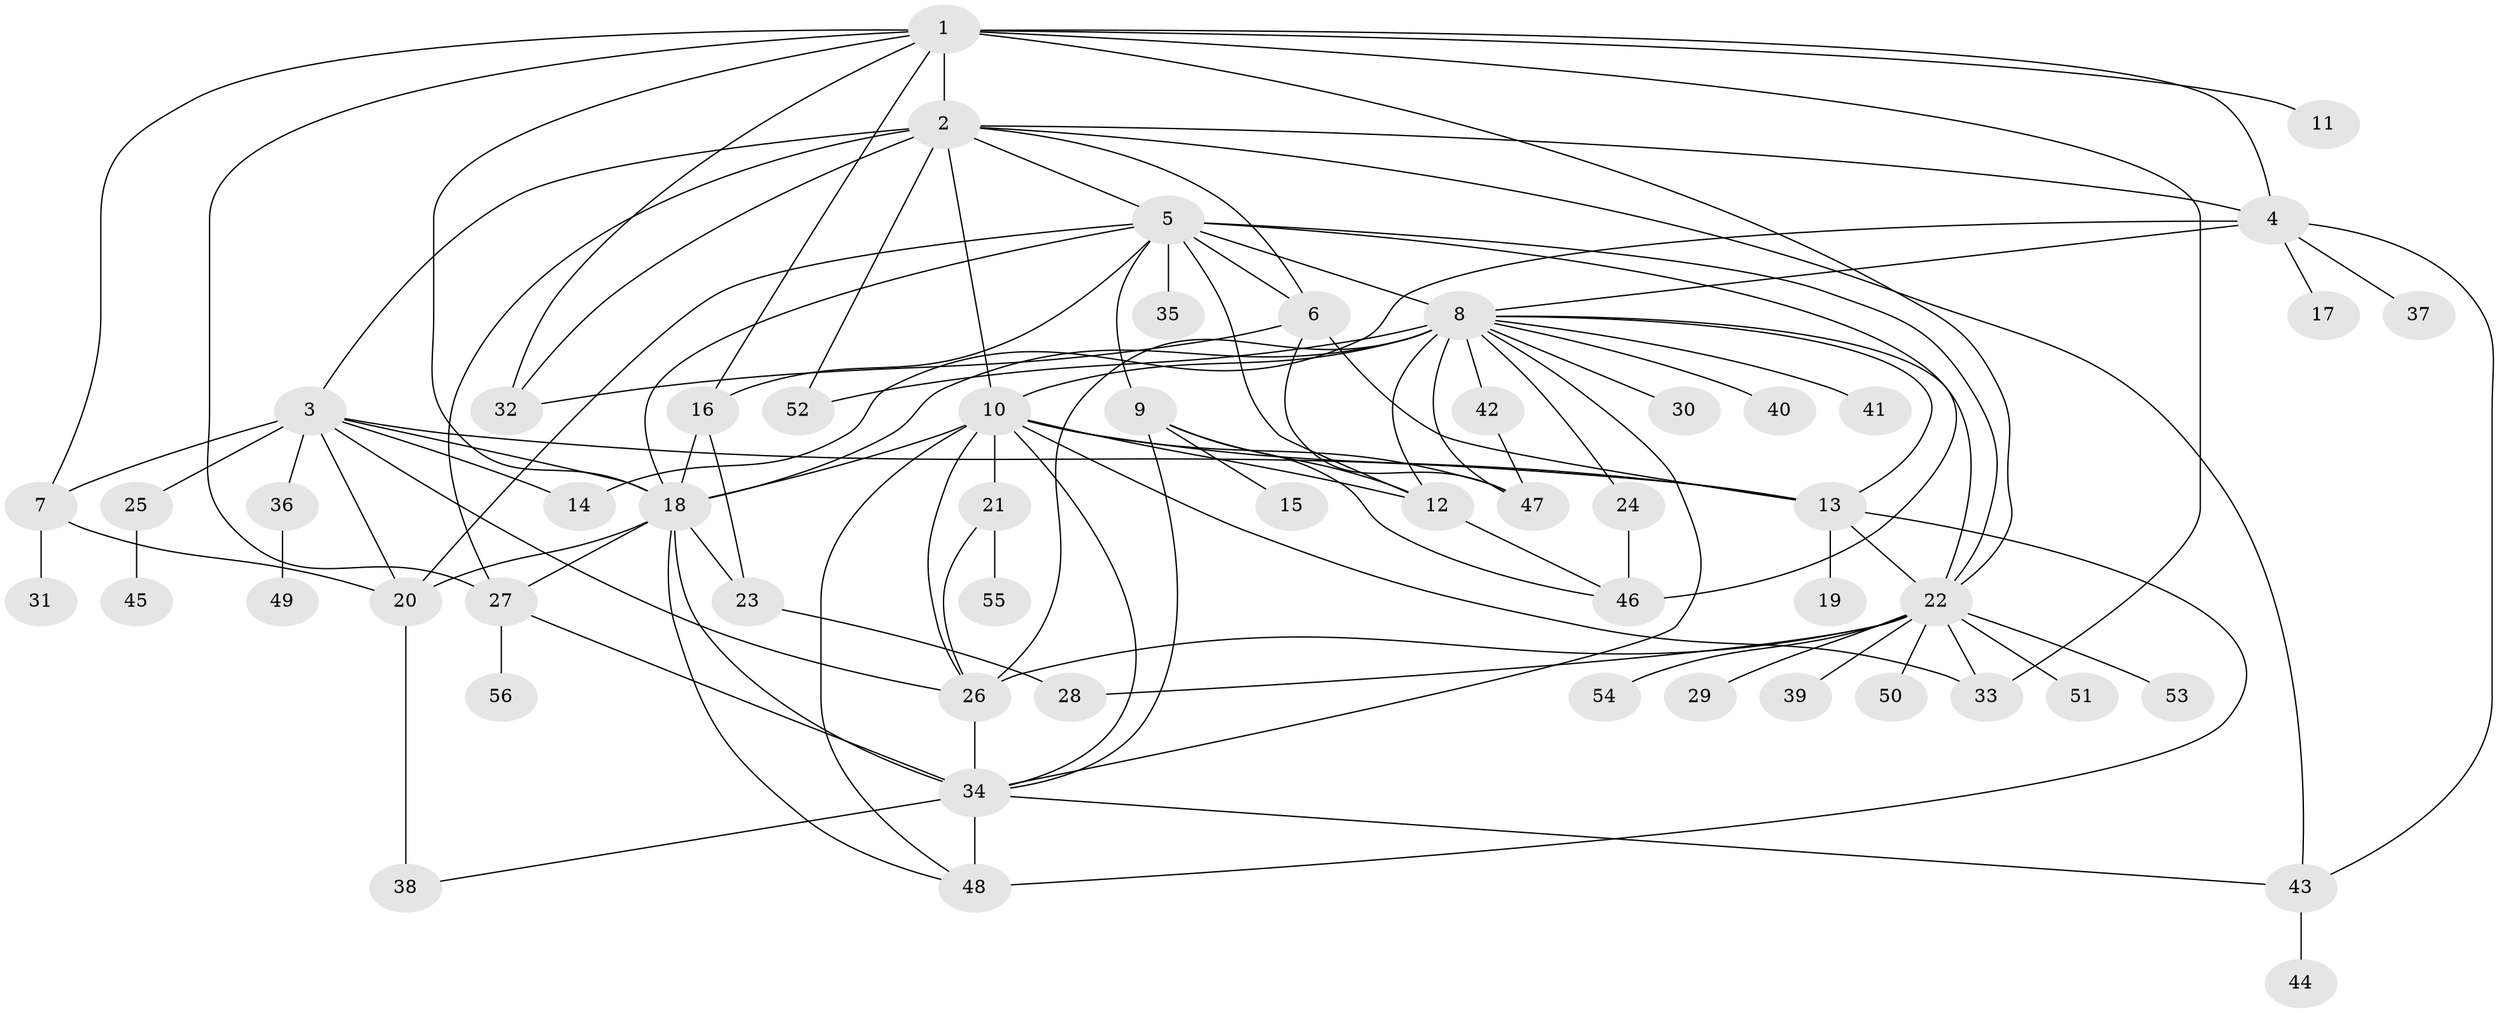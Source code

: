 // original degree distribution, {12: 0.0072992700729927005, 28: 0.014598540145985401, 13: 0.0072992700729927005, 8: 0.014598540145985401, 14: 0.0072992700729927005, 2: 0.26277372262773724, 5: 0.058394160583941604, 1: 0.44525547445255476, 6: 0.0072992700729927005, 10: 0.0072992700729927005, 3: 0.12408759124087591, 21: 0.0072992700729927005, 15: 0.0072992700729927005, 7: 0.0072992700729927005, 4: 0.021897810218978103}
// Generated by graph-tools (version 1.1) at 2025/50/03/04/25 22:50:22]
// undirected, 56 vertices, 109 edges
graph export_dot {
  node [color=gray90,style=filled];
  1;
  2;
  3;
  4;
  5;
  6;
  7;
  8;
  9;
  10;
  11;
  12;
  13;
  14;
  15;
  16;
  17;
  18;
  19;
  20;
  21;
  22;
  23;
  24;
  25;
  26;
  27;
  28;
  29;
  30;
  31;
  32;
  33;
  34;
  35;
  36;
  37;
  38;
  39;
  40;
  41;
  42;
  43;
  44;
  45;
  46;
  47;
  48;
  49;
  50;
  51;
  52;
  53;
  54;
  55;
  56;
  1 -- 2 [weight=1.0];
  1 -- 4 [weight=1.0];
  1 -- 7 [weight=1.0];
  1 -- 11 [weight=2.0];
  1 -- 16 [weight=1.0];
  1 -- 18 [weight=1.0];
  1 -- 22 [weight=1.0];
  1 -- 27 [weight=1.0];
  1 -- 32 [weight=1.0];
  1 -- 33 [weight=1.0];
  2 -- 3 [weight=1.0];
  2 -- 4 [weight=1.0];
  2 -- 5 [weight=1.0];
  2 -- 6 [weight=2.0];
  2 -- 10 [weight=16.0];
  2 -- 27 [weight=1.0];
  2 -- 32 [weight=1.0];
  2 -- 43 [weight=1.0];
  2 -- 52 [weight=1.0];
  3 -- 7 [weight=1.0];
  3 -- 13 [weight=1.0];
  3 -- 14 [weight=1.0];
  3 -- 18 [weight=1.0];
  3 -- 20 [weight=2.0];
  3 -- 25 [weight=1.0];
  3 -- 26 [weight=1.0];
  3 -- 36 [weight=1.0];
  4 -- 8 [weight=1.0];
  4 -- 14 [weight=1.0];
  4 -- 17 [weight=1.0];
  4 -- 37 [weight=1.0];
  4 -- 43 [weight=1.0];
  5 -- 6 [weight=1.0];
  5 -- 8 [weight=1.0];
  5 -- 9 [weight=1.0];
  5 -- 12 [weight=1.0];
  5 -- 16 [weight=1.0];
  5 -- 18 [weight=1.0];
  5 -- 20 [weight=1.0];
  5 -- 22 [weight=2.0];
  5 -- 35 [weight=2.0];
  5 -- 46 [weight=1.0];
  6 -- 13 [weight=1.0];
  6 -- 32 [weight=1.0];
  6 -- 47 [weight=1.0];
  7 -- 20 [weight=1.0];
  7 -- 31 [weight=1.0];
  8 -- 10 [weight=2.0];
  8 -- 12 [weight=1.0];
  8 -- 13 [weight=1.0];
  8 -- 18 [weight=1.0];
  8 -- 22 [weight=1.0];
  8 -- 24 [weight=2.0];
  8 -- 26 [weight=7.0];
  8 -- 30 [weight=1.0];
  8 -- 34 [weight=1.0];
  8 -- 40 [weight=2.0];
  8 -- 41 [weight=1.0];
  8 -- 42 [weight=1.0];
  8 -- 47 [weight=1.0];
  8 -- 52 [weight=2.0];
  9 -- 12 [weight=1.0];
  9 -- 15 [weight=1.0];
  9 -- 34 [weight=1.0];
  9 -- 46 [weight=1.0];
  10 -- 12 [weight=1.0];
  10 -- 13 [weight=1.0];
  10 -- 18 [weight=1.0];
  10 -- 21 [weight=1.0];
  10 -- 26 [weight=1.0];
  10 -- 33 [weight=1.0];
  10 -- 34 [weight=1.0];
  10 -- 47 [weight=1.0];
  10 -- 48 [weight=1.0];
  12 -- 46 [weight=1.0];
  13 -- 19 [weight=2.0];
  13 -- 22 [weight=1.0];
  13 -- 48 [weight=1.0];
  16 -- 18 [weight=2.0];
  16 -- 23 [weight=2.0];
  18 -- 20 [weight=9.0];
  18 -- 23 [weight=1.0];
  18 -- 27 [weight=1.0];
  18 -- 34 [weight=1.0];
  18 -- 48 [weight=1.0];
  20 -- 38 [weight=2.0];
  21 -- 26 [weight=1.0];
  21 -- 55 [weight=1.0];
  22 -- 26 [weight=1.0];
  22 -- 28 [weight=1.0];
  22 -- 29 [weight=1.0];
  22 -- 33 [weight=1.0];
  22 -- 39 [weight=1.0];
  22 -- 50 [weight=1.0];
  22 -- 51 [weight=1.0];
  22 -- 53 [weight=1.0];
  22 -- 54 [weight=1.0];
  23 -- 28 [weight=1.0];
  24 -- 46 [weight=3.0];
  25 -- 45 [weight=1.0];
  26 -- 34 [weight=1.0];
  27 -- 34 [weight=1.0];
  27 -- 56 [weight=1.0];
  34 -- 38 [weight=1.0];
  34 -- 43 [weight=1.0];
  34 -- 48 [weight=4.0];
  36 -- 49 [weight=1.0];
  42 -- 47 [weight=1.0];
  43 -- 44 [weight=1.0];
}
